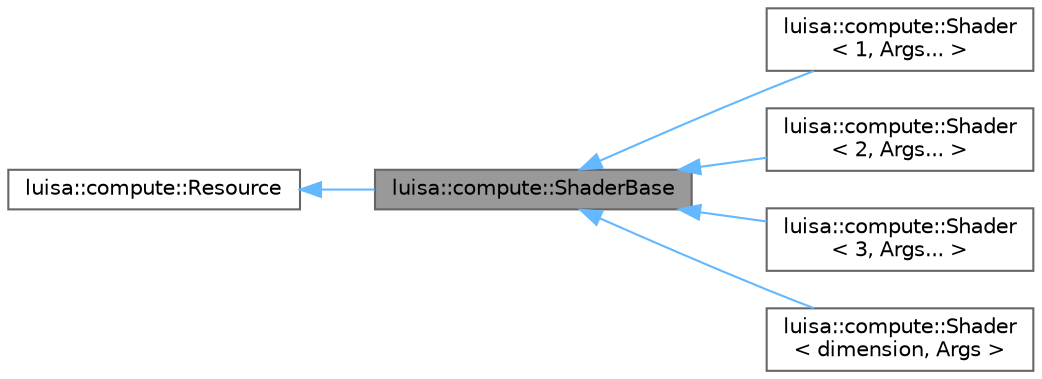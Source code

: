 digraph "luisa::compute::ShaderBase"
{
 // LATEX_PDF_SIZE
  bgcolor="transparent";
  edge [fontname=Helvetica,fontsize=10,labelfontname=Helvetica,labelfontsize=10];
  node [fontname=Helvetica,fontsize=10,shape=box,height=0.2,width=0.4];
  rankdir="LR";
  Node1 [id="Node000001",label="luisa::compute::ShaderBase",height=0.2,width=0.4,color="gray40", fillcolor="grey60", style="filled", fontcolor="black",tooltip=" "];
  Node2 -> Node1 [id="edge1_Node000001_Node000002",dir="back",color="steelblue1",style="solid",tooltip=" "];
  Node2 [id="Node000002",label="luisa::compute::Resource",height=0.2,width=0.4,color="gray40", fillcolor="white", style="filled",URL="$classluisa_1_1compute_1_1_resource.html",tooltip=" "];
  Node1 -> Node3 [id="edge2_Node000001_Node000003",dir="back",color="steelblue1",style="solid",tooltip=" "];
  Node3 [id="Node000003",label="luisa::compute::Shader\l\< 1, Args... \>",height=0.2,width=0.4,color="gray40", fillcolor="white", style="filled",URL="$classluisa_1_1compute_1_1_shader.html",tooltip=" "];
  Node1 -> Node4 [id="edge3_Node000001_Node000004",dir="back",color="steelblue1",style="solid",tooltip=" "];
  Node4 [id="Node000004",label="luisa::compute::Shader\l\< 2, Args... \>",height=0.2,width=0.4,color="gray40", fillcolor="white", style="filled",URL="$classluisa_1_1compute_1_1_shader.html",tooltip=" "];
  Node1 -> Node5 [id="edge4_Node000001_Node000005",dir="back",color="steelblue1",style="solid",tooltip=" "];
  Node5 [id="Node000005",label="luisa::compute::Shader\l\< 3, Args... \>",height=0.2,width=0.4,color="gray40", fillcolor="white", style="filled",URL="$classluisa_1_1compute_1_1_shader.html",tooltip=" "];
  Node1 -> Node6 [id="edge5_Node000001_Node000006",dir="back",color="steelblue1",style="solid",tooltip=" "];
  Node6 [id="Node000006",label="luisa::compute::Shader\l\< dimension, Args \>",height=0.2,width=0.4,color="gray40", fillcolor="white", style="filled",URL="$classluisa_1_1compute_1_1_shader.html",tooltip=" "];
}
